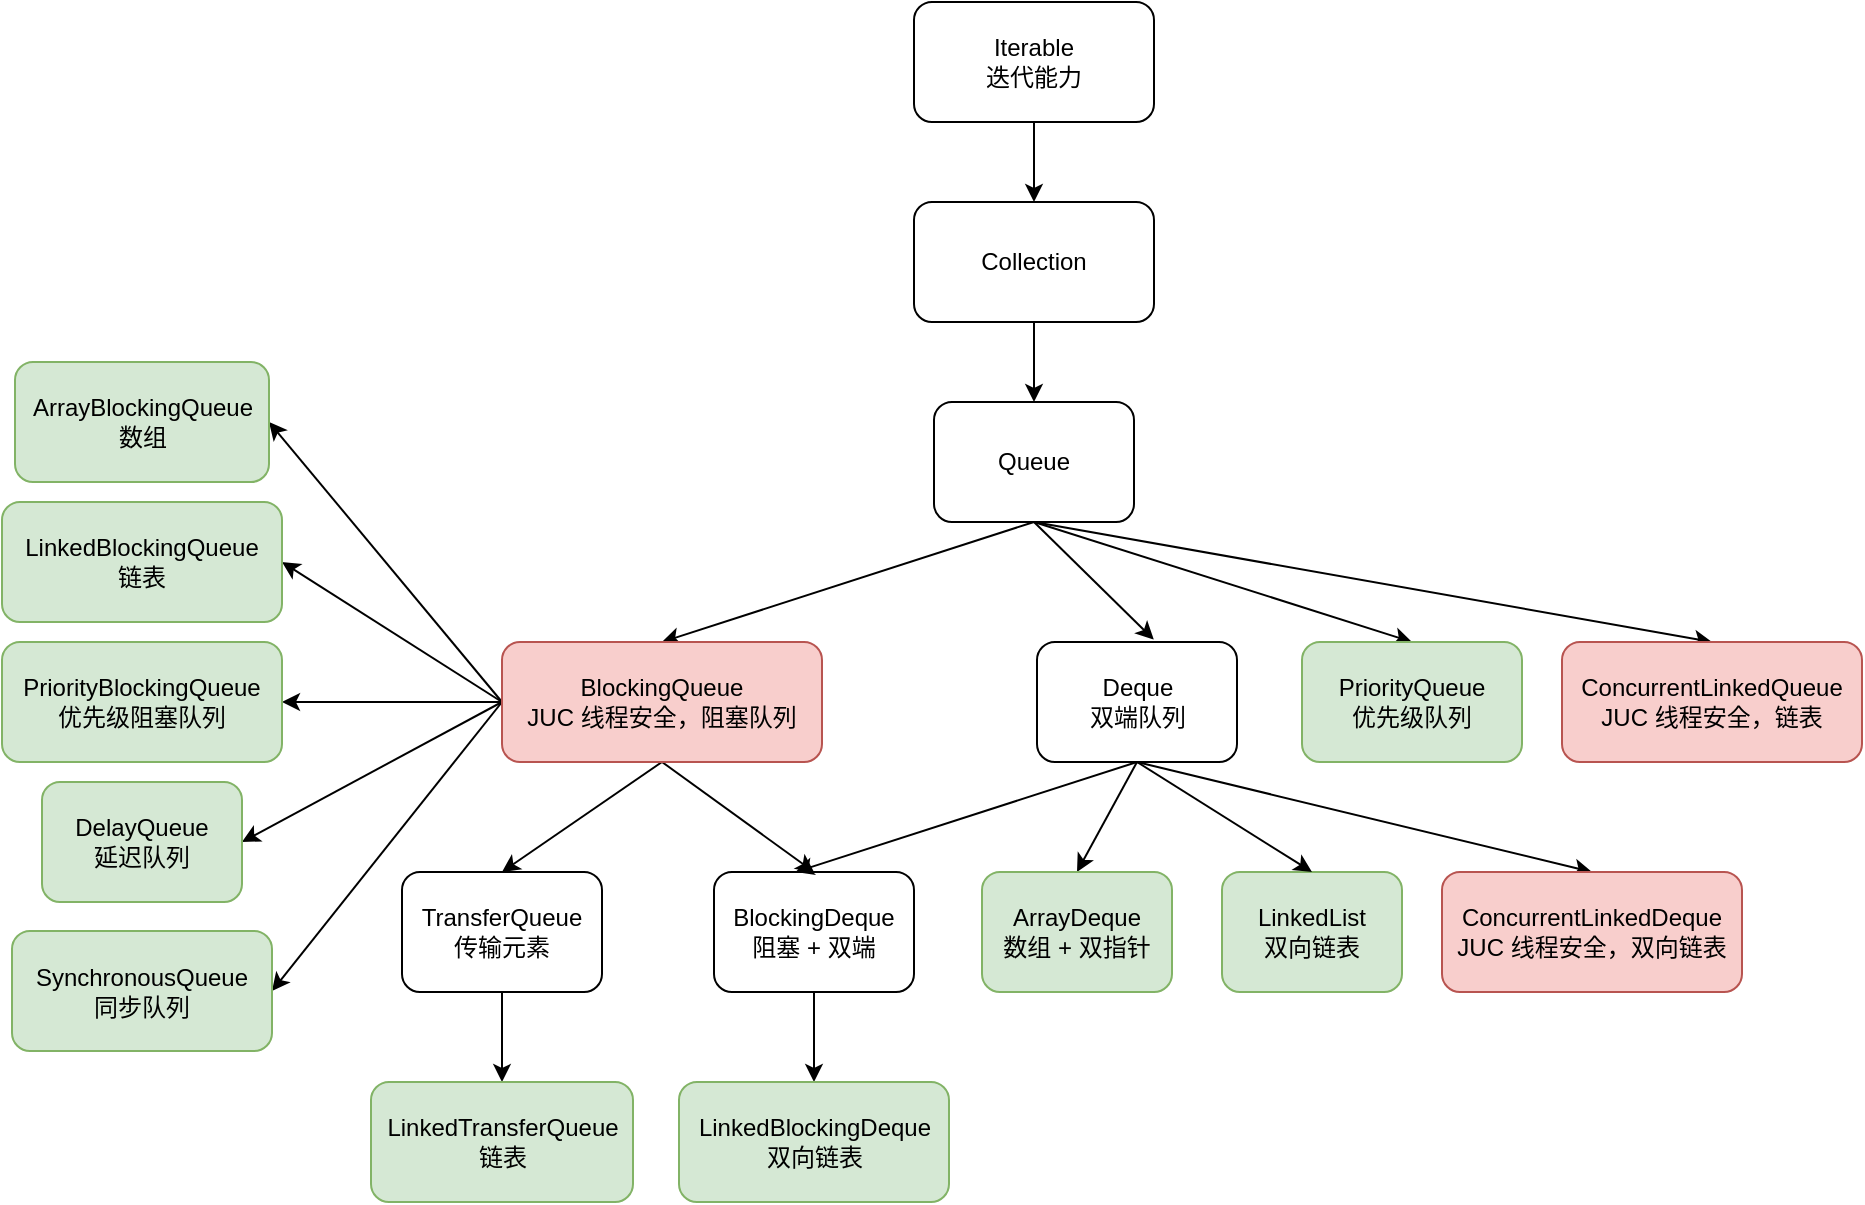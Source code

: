 <mxfile version="24.6.4" type="device">
  <diagram name="第 1 页" id="XsR3ncLrPXC3dTy0FcWf">
    <mxGraphModel dx="1050" dy="629" grid="1" gridSize="10" guides="1" tooltips="1" connect="1" arrows="1" fold="1" page="1" pageScale="1" pageWidth="827" pageHeight="1169" math="0" shadow="0">
      <root>
        <mxCell id="0" />
        <mxCell id="1" parent="0" />
        <mxCell id="FKfBZnsISCD7llRRQSE3-6" style="edgeStyle=orthogonalEdgeStyle;rounded=0;orthogonalLoop=1;jettySize=auto;html=1;exitX=0.5;exitY=1;exitDx=0;exitDy=0;" parent="1" source="FKfBZnsISCD7llRRQSE3-1" target="FKfBZnsISCD7llRRQSE3-2" edge="1">
          <mxGeometry relative="1" as="geometry" />
        </mxCell>
        <mxCell id="FKfBZnsISCD7llRRQSE3-1" value="Iterable&lt;br&gt;迭代能力" style="rounded=1;whiteSpace=wrap;html=1;" parent="1" vertex="1">
          <mxGeometry x="686" y="120" width="120" height="60" as="geometry" />
        </mxCell>
        <mxCell id="3cvB8sYlSlibo88fS9eH-6" style="edgeStyle=none;rounded=0;orthogonalLoop=1;jettySize=auto;html=1;exitX=0.5;exitY=1;exitDx=0;exitDy=0;entryX=0.5;entryY=0;entryDx=0;entryDy=0;" parent="1" source="FKfBZnsISCD7llRRQSE3-2" target="3cvB8sYlSlibo88fS9eH-1" edge="1">
          <mxGeometry relative="1" as="geometry" />
        </mxCell>
        <mxCell id="FKfBZnsISCD7llRRQSE3-2" value="Collection" style="rounded=1;whiteSpace=wrap;html=1;" parent="1" vertex="1">
          <mxGeometry x="686" y="220" width="120" height="60" as="geometry" />
        </mxCell>
        <mxCell id="FKfBZnsISCD7llRRQSE3-22" value="LinkedList&lt;br&gt;双向链表" style="rounded=1;whiteSpace=wrap;html=1;fillColor=#d5e8d4;strokeColor=#82b366;" parent="1" vertex="1">
          <mxGeometry x="840" y="555" width="90" height="60" as="geometry" />
        </mxCell>
        <mxCell id="ms-sTU29RM3mjE0iGnWm-6" style="rounded=0;orthogonalLoop=1;jettySize=auto;html=1;exitX=0.5;exitY=1;exitDx=0;exitDy=0;entryX=0.5;entryY=0;entryDx=0;entryDy=0;" edge="1" parent="1" source="3cvB8sYlSlibo88fS9eH-1" target="ms-sTU29RM3mjE0iGnWm-5">
          <mxGeometry relative="1" as="geometry" />
        </mxCell>
        <mxCell id="ms-sTU29RM3mjE0iGnWm-7" style="rounded=0;orthogonalLoop=1;jettySize=auto;html=1;exitX=0.5;exitY=1;exitDx=0;exitDy=0;entryX=0.584;entryY=-0.02;entryDx=0;entryDy=0;entryPerimeter=0;" edge="1" parent="1" source="3cvB8sYlSlibo88fS9eH-1" target="3cvB8sYlSlibo88fS9eH-7">
          <mxGeometry relative="1" as="geometry" />
        </mxCell>
        <mxCell id="ms-sTU29RM3mjE0iGnWm-35" style="edgeStyle=none;rounded=0;orthogonalLoop=1;jettySize=auto;html=1;exitX=0.5;exitY=1;exitDx=0;exitDy=0;entryX=0.5;entryY=0;entryDx=0;entryDy=0;" edge="1" parent="1" source="3cvB8sYlSlibo88fS9eH-1" target="ms-sTU29RM3mjE0iGnWm-34">
          <mxGeometry relative="1" as="geometry" />
        </mxCell>
        <mxCell id="ms-sTU29RM3mjE0iGnWm-38" style="edgeStyle=none;rounded=0;orthogonalLoop=1;jettySize=auto;html=1;exitX=0.5;exitY=1;exitDx=0;exitDy=0;entryX=0.5;entryY=0;entryDx=0;entryDy=0;" edge="1" parent="1" source="3cvB8sYlSlibo88fS9eH-1" target="ms-sTU29RM3mjE0iGnWm-33">
          <mxGeometry relative="1" as="geometry" />
        </mxCell>
        <mxCell id="3cvB8sYlSlibo88fS9eH-1" value="Queue" style="rounded=1;whiteSpace=wrap;html=1;" parent="1" vertex="1">
          <mxGeometry x="696" y="320" width="100" height="60" as="geometry" />
        </mxCell>
        <mxCell id="ms-sTU29RM3mjE0iGnWm-12" style="edgeStyle=none;rounded=0;orthogonalLoop=1;jettySize=auto;html=1;exitX=0.5;exitY=1;exitDx=0;exitDy=0;entryX=0.5;entryY=0;entryDx=0;entryDy=0;" edge="1" parent="1" source="3cvB8sYlSlibo88fS9eH-7" target="FKfBZnsISCD7llRRQSE3-22">
          <mxGeometry relative="1" as="geometry" />
        </mxCell>
        <mxCell id="ms-sTU29RM3mjE0iGnWm-13" style="edgeStyle=none;rounded=0;orthogonalLoop=1;jettySize=auto;html=1;exitX=0.5;exitY=1;exitDx=0;exitDy=0;entryX=0.5;entryY=0;entryDx=0;entryDy=0;" edge="1" parent="1" source="3cvB8sYlSlibo88fS9eH-7" target="ms-sTU29RM3mjE0iGnWm-1">
          <mxGeometry relative="1" as="geometry" />
        </mxCell>
        <mxCell id="ms-sTU29RM3mjE0iGnWm-19" style="edgeStyle=none;rounded=0;orthogonalLoop=1;jettySize=auto;html=1;exitX=0.5;exitY=1;exitDx=0;exitDy=0;entryX=0.5;entryY=0;entryDx=0;entryDy=0;" edge="1" parent="1" source="3cvB8sYlSlibo88fS9eH-7" target="ms-sTU29RM3mjE0iGnWm-2">
          <mxGeometry relative="1" as="geometry" />
        </mxCell>
        <mxCell id="3cvB8sYlSlibo88fS9eH-7" value="Deque&lt;br&gt;双端队列" style="rounded=1;whiteSpace=wrap;html=1;" parent="1" vertex="1">
          <mxGeometry x="747.5" y="440" width="100" height="60" as="geometry" />
        </mxCell>
        <mxCell id="ms-sTU29RM3mjE0iGnWm-1" value="ArrayDeque&lt;br&gt;数组 + 双指针" style="rounded=1;whiteSpace=wrap;html=1;fillColor=#d5e8d4;strokeColor=#82b366;" vertex="1" parent="1">
          <mxGeometry x="720" y="555" width="95" height="60" as="geometry" />
        </mxCell>
        <mxCell id="ms-sTU29RM3mjE0iGnWm-2" value="ConcurrentLinkedDeque&lt;br&gt;JUC 线程安全，双向链表" style="rounded=1;whiteSpace=wrap;html=1;fillColor=#f8cecc;strokeColor=#b85450;" vertex="1" parent="1">
          <mxGeometry x="950" y="555" width="150" height="60" as="geometry" />
        </mxCell>
        <mxCell id="ms-sTU29RM3mjE0iGnWm-18" style="edgeStyle=none;rounded=0;orthogonalLoop=1;jettySize=auto;html=1;exitX=0.5;exitY=1;exitDx=0;exitDy=0;entryX=0.5;entryY=0;entryDx=0;entryDy=0;" edge="1" parent="1" source="ms-sTU29RM3mjE0iGnWm-4" target="ms-sTU29RM3mjE0iGnWm-17">
          <mxGeometry relative="1" as="geometry" />
        </mxCell>
        <mxCell id="ms-sTU29RM3mjE0iGnWm-4" value="BlockingDeque&lt;br&gt;阻塞 + 双端" style="rounded=1;whiteSpace=wrap;html=1;" vertex="1" parent="1">
          <mxGeometry x="586" y="555" width="100" height="60" as="geometry" />
        </mxCell>
        <mxCell id="ms-sTU29RM3mjE0iGnWm-8" style="edgeStyle=none;rounded=0;orthogonalLoop=1;jettySize=auto;html=1;exitX=0.5;exitY=1;exitDx=0;exitDy=0;entryX=0.5;entryY=0;entryDx=0;entryDy=0;" edge="1" parent="1" source="ms-sTU29RM3mjE0iGnWm-5" target="ms-sTU29RM3mjE0iGnWm-4">
          <mxGeometry relative="1" as="geometry" />
        </mxCell>
        <mxCell id="ms-sTU29RM3mjE0iGnWm-26" style="edgeStyle=none;rounded=0;orthogonalLoop=1;jettySize=auto;html=1;exitX=0.5;exitY=1;exitDx=0;exitDy=0;entryX=0.5;entryY=0;entryDx=0;entryDy=0;" edge="1" parent="1" source="ms-sTU29RM3mjE0iGnWm-5" target="ms-sTU29RM3mjE0iGnWm-23">
          <mxGeometry relative="1" as="geometry" />
        </mxCell>
        <mxCell id="ms-sTU29RM3mjE0iGnWm-28" style="edgeStyle=none;rounded=0;orthogonalLoop=1;jettySize=auto;html=1;exitX=0;exitY=0.5;exitDx=0;exitDy=0;entryX=1;entryY=0.5;entryDx=0;entryDy=0;" edge="1" parent="1" source="ms-sTU29RM3mjE0iGnWm-5" target="ms-sTU29RM3mjE0iGnWm-14">
          <mxGeometry relative="1" as="geometry" />
        </mxCell>
        <mxCell id="ms-sTU29RM3mjE0iGnWm-29" style="edgeStyle=none;rounded=0;orthogonalLoop=1;jettySize=auto;html=1;exitX=0;exitY=0.5;exitDx=0;exitDy=0;entryX=1;entryY=0.5;entryDx=0;entryDy=0;" edge="1" parent="1" source="ms-sTU29RM3mjE0iGnWm-5" target="ms-sTU29RM3mjE0iGnWm-16">
          <mxGeometry relative="1" as="geometry" />
        </mxCell>
        <mxCell id="ms-sTU29RM3mjE0iGnWm-30" style="edgeStyle=none;rounded=0;orthogonalLoop=1;jettySize=auto;html=1;exitX=0;exitY=0.5;exitDx=0;exitDy=0;entryX=1;entryY=0.5;entryDx=0;entryDy=0;" edge="1" parent="1" source="ms-sTU29RM3mjE0iGnWm-5" target="ms-sTU29RM3mjE0iGnWm-20">
          <mxGeometry relative="1" as="geometry" />
        </mxCell>
        <mxCell id="ms-sTU29RM3mjE0iGnWm-31" style="edgeStyle=none;rounded=0;orthogonalLoop=1;jettySize=auto;html=1;exitX=0;exitY=0.5;exitDx=0;exitDy=0;entryX=1;entryY=0.5;entryDx=0;entryDy=0;" edge="1" parent="1" source="ms-sTU29RM3mjE0iGnWm-5" target="ms-sTU29RM3mjE0iGnWm-21">
          <mxGeometry relative="1" as="geometry" />
        </mxCell>
        <mxCell id="ms-sTU29RM3mjE0iGnWm-32" style="edgeStyle=none;rounded=0;orthogonalLoop=1;jettySize=auto;html=1;exitX=0;exitY=0.5;exitDx=0;exitDy=0;entryX=1;entryY=0.5;entryDx=0;entryDy=0;" edge="1" parent="1" source="ms-sTU29RM3mjE0iGnWm-5" target="ms-sTU29RM3mjE0iGnWm-15">
          <mxGeometry relative="1" as="geometry" />
        </mxCell>
        <mxCell id="ms-sTU29RM3mjE0iGnWm-5" value="BlockingQueue&lt;br&gt;JUC 线程安全，阻塞队列" style="rounded=1;whiteSpace=wrap;html=1;fillColor=#f8cecc;strokeColor=#b85450;" vertex="1" parent="1">
          <mxGeometry x="480" y="440" width="160" height="60" as="geometry" />
        </mxCell>
        <mxCell id="ms-sTU29RM3mjE0iGnWm-9" style="edgeStyle=none;rounded=0;orthogonalLoop=1;jettySize=auto;html=1;exitX=0.5;exitY=1;exitDx=0;exitDy=0;entryX=0.408;entryY=0;entryDx=0;entryDy=0;entryPerimeter=0;" edge="1" parent="1" source="3cvB8sYlSlibo88fS9eH-7" target="ms-sTU29RM3mjE0iGnWm-4">
          <mxGeometry relative="1" as="geometry" />
        </mxCell>
        <mxCell id="ms-sTU29RM3mjE0iGnWm-14" value="ArrayBlockingQueue&lt;br&gt;数组" style="rounded=1;whiteSpace=wrap;html=1;fillColor=#d5e8d4;strokeColor=#82b366;" vertex="1" parent="1">
          <mxGeometry x="236.5" y="300" width="127" height="60" as="geometry" />
        </mxCell>
        <mxCell id="ms-sTU29RM3mjE0iGnWm-15" value="DelayQueue&lt;br&gt;延迟队列" style="rounded=1;whiteSpace=wrap;html=1;fillColor=#d5e8d4;strokeColor=#82b366;" vertex="1" parent="1">
          <mxGeometry x="250" y="510" width="100" height="60" as="geometry" />
        </mxCell>
        <mxCell id="ms-sTU29RM3mjE0iGnWm-16" value="LinkedBlockingQueue&lt;br&gt;链表" style="rounded=1;whiteSpace=wrap;html=1;fillColor=#d5e8d4;strokeColor=#82b366;" vertex="1" parent="1">
          <mxGeometry x="230" y="370" width="140" height="60" as="geometry" />
        </mxCell>
        <mxCell id="ms-sTU29RM3mjE0iGnWm-17" value="LinkedBlockingDeque&lt;br&gt;双向链表" style="rounded=1;whiteSpace=wrap;html=1;fillColor=#d5e8d4;strokeColor=#82b366;" vertex="1" parent="1">
          <mxGeometry x="568.5" y="660" width="135" height="60" as="geometry" />
        </mxCell>
        <mxCell id="ms-sTU29RM3mjE0iGnWm-20" value="PriorityBlockingQueue&lt;br&gt;优先级阻塞队列" style="rounded=1;whiteSpace=wrap;html=1;fillColor=#d5e8d4;strokeColor=#82b366;" vertex="1" parent="1">
          <mxGeometry x="230" y="440" width="140" height="60" as="geometry" />
        </mxCell>
        <mxCell id="ms-sTU29RM3mjE0iGnWm-21" value="SynchronousQueue&lt;br&gt;同步队列" style="rounded=1;whiteSpace=wrap;html=1;fillColor=#d5e8d4;strokeColor=#82b366;" vertex="1" parent="1">
          <mxGeometry x="235" y="584.5" width="130" height="60" as="geometry" />
        </mxCell>
        <mxCell id="ms-sTU29RM3mjE0iGnWm-27" style="edgeStyle=none;rounded=0;orthogonalLoop=1;jettySize=auto;html=1;exitX=0.5;exitY=1;exitDx=0;exitDy=0;entryX=0.5;entryY=0;entryDx=0;entryDy=0;" edge="1" parent="1" source="ms-sTU29RM3mjE0iGnWm-23" target="ms-sTU29RM3mjE0iGnWm-25">
          <mxGeometry relative="1" as="geometry" />
        </mxCell>
        <mxCell id="ms-sTU29RM3mjE0iGnWm-23" value="TransferQueue&lt;br&gt;传输元素" style="rounded=1;whiteSpace=wrap;html=1;" vertex="1" parent="1">
          <mxGeometry x="430" y="555" width="100" height="60" as="geometry" />
        </mxCell>
        <mxCell id="ms-sTU29RM3mjE0iGnWm-25" value="LinkedTransferQueue&lt;br&gt;链表" style="rounded=1;whiteSpace=wrap;html=1;fillColor=#d5e8d4;strokeColor=#82b366;" vertex="1" parent="1">
          <mxGeometry x="414.5" y="660" width="131" height="60" as="geometry" />
        </mxCell>
        <mxCell id="ms-sTU29RM3mjE0iGnWm-33" value="ConcurrentLinkedQueue&lt;br&gt;JUC 线程安全，链表" style="rounded=1;whiteSpace=wrap;html=1;fillColor=#f8cecc;strokeColor=#b85450;" vertex="1" parent="1">
          <mxGeometry x="1010" y="440" width="150" height="60" as="geometry" />
        </mxCell>
        <mxCell id="ms-sTU29RM3mjE0iGnWm-34" value="PriorityQueue&lt;br&gt;优先级队列" style="rounded=1;whiteSpace=wrap;html=1;fillColor=#d5e8d4;strokeColor=#82b366;" vertex="1" parent="1">
          <mxGeometry x="880" y="440" width="110" height="60" as="geometry" />
        </mxCell>
      </root>
    </mxGraphModel>
  </diagram>
</mxfile>
